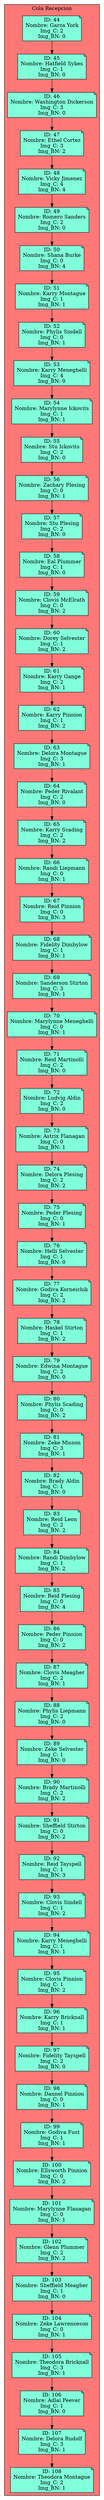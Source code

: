 digraph L {
node[shape=note fillcolor="#A181FF" style =filled]
subgraph cluster_p{
    label= " Cola Recepcion "
    bgcolor = "#FF7878"
Nodo1327536153[label="ID: 44
Nombre: Garza York
Img_C: 2
Img_BN: 0",fillcolor="#81FFDA"]
Nodo367746789[label="ID: 45
Nombre: Hatfield Sykes
Img_C: 1
Img_BN: 0",fillcolor="#81FFDA"]
Nodo558216562[label="ID: 46
Nombre: Washington Dickerson
Img_C: 3
Img_BN: 0",fillcolor="#81FFDA"]
Nodo961712517[label="ID: 47
Nombre: Ethel Cortez
Img_C: 3
Img_BN: 2",fillcolor="#81FFDA"]
Nodo1928931046[label="ID: 48
Nombre: Vicky Jimenez
Img_C: 4
Img_BN: 4",fillcolor="#81FFDA"]
Nodo1034568234[label="ID: 49
Nombre: Romero Sanders
Img_C: 2
Img_BN: 0",fillcolor="#81FFDA"]
Nodo835227336[label="ID: 50
Nombre: Shana Burke
Img_C: 0
Img_BN: 4",fillcolor="#81FFDA"]
Nodo105374791[label="ID: 51
Nombre: Karry Montague
Img_C: 1
Img_BN: 1",fillcolor="#81FFDA"]
Nodo745962066[label="ID: 52
Nombre: Phylis Sindell
Img_C: 0
Img_BN: 1",fillcolor="#81FFDA"]
Nodo1637290981[label="ID: 53
Nombre: Karry Meneghelli
Img_C: 4
Img_BN: 0",fillcolor="#81FFDA"]
Nodo607932305[label="ID: 54
Nombre: Marylynne Ickovits
Img_C: 1
Img_BN: 1",fillcolor="#81FFDA"]
Nodo49752459[label="ID: 55
Nombre: Stu Ickovits
Img_C: 2
Img_BN: 0",fillcolor="#81FFDA"]
Nodo1125736023[label="ID: 56
Nombre: Zachary Plesing
Img_C: 0
Img_BN: 1",fillcolor="#81FFDA"]
Nodo858952163[label="ID: 57
Nombre: Stu Plesing
Img_C: 2
Img_BN: 0",fillcolor="#81FFDA"]
Nodo1201484275[label="ID: 58
Nombre: Eal Plummer
Img_C: 1
Img_BN: 0",fillcolor="#81FFDA"]
Nodo944427387[label="ID: 59
Nombre: Clovis McElrath
Img_C: 0
Img_BN: 2",fillcolor="#81FFDA"]
Nodo1636182655[label="ID: 60
Nombre: Dorey Selvester
Img_C: 1
Img_BN: 2",fillcolor="#81FFDA"]
Nodo71399214[label="ID: 61
Nombre: Karry Gange
Img_C: 2
Img_BN: 1",fillcolor="#81FFDA"]
Nodo440737101[label="ID: 62
Nombre: Karry Pinnion
Img_C: 1
Img_BN: 2",fillcolor="#81FFDA"]
Nodo2141817446[label="ID: 63
Nombre: Delora Montague
Img_C: 3
Img_BN: 1",fillcolor="#81FFDA"]
Nodo854587510[label="ID: 64
Nombre: Peder Rivalant
Img_C: 2
Img_BN: 0",fillcolor="#81FFDA"]
Nodo148626113[label="ID: 65
Nombre: Karry Scading
Img_C: 2
Img_BN: 2",fillcolor="#81FFDA"]
Nodo22600334[label="ID: 66
Nombre: Randi Liepmann
Img_C: 0
Img_BN: 1",fillcolor="#81FFDA"]
Nodo112797691[label="ID: 67
Nombre: Reid Pinnion
Img_C: 0
Img_BN: 3",fillcolor="#81FFDA"]
Nodo1045997582[label="ID: 68
Nombre: Fidelity Dimbylow
Img_C: 1
Img_BN: 1",fillcolor="#81FFDA"]
Nodo1337335626[label="ID: 69
Nombre: Sanderson Stirton
Img_C: 3
Img_BN: 1",fillcolor="#81FFDA"]
Nodo692331943[label="ID: 70
Nombre: Marylynne Meneghelli
Img_C: 0
Img_BN: 1",fillcolor="#81FFDA"]
Nodo1484171695[label="ID: 71
Nombre: Reid Martinolli
Img_C: 2
Img_BN: 0",fillcolor="#81FFDA"]
Nodo2127036371[label="ID: 72
Nombre: Ludvig Aldin
Img_C: 2
Img_BN: 0",fillcolor="#81FFDA"]
Nodo1529060733[label="ID: 73
Nombre: Astrix Flanagan
Img_C: 0
Img_BN: 1",fillcolor="#81FFDA"]
Nodo572868060[label="ID: 74
Nombre: Delora Plesing
Img_C: 2
Img_BN: 2",fillcolor="#81FFDA"]
Nodo112049309[label="ID: 75
Nombre: Peder Plesing
Img_C: 0
Img_BN: 1",fillcolor="#81FFDA"]
Nodo1162918744[label="ID: 76
Nombre: Helli Selvester
Img_C: 1
Img_BN: 0",fillcolor="#81FFDA"]
Nodo1321530272[label="ID: 77
Nombre: Godiva Korneichik
Img_C: 2
Img_BN: 2",fillcolor="#81FFDA"]
Nodo708533063[label="ID: 78
Nombre: Haskel Stirton
Img_C: 1
Img_BN: 2",fillcolor="#81FFDA"]
Nodo1438030319[label="ID: 79
Nombre: Edwina Montague
Img_C: 2
Img_BN: 0",fillcolor="#81FFDA"]
Nodo902830499[label="ID: 80
Nombre: Phylis Scading
Img_C: 0
Img_BN: 2",fillcolor="#81FFDA"]
Nodo1164107853[label="ID: 81
Nombre: Zeke Misson
Img_C: 3
Img_BN: 1",fillcolor="#81FFDA"]
Nodo711327356[label="ID: 82
Nombre: Brady Aldin
Img_C: 1
Img_BN: 0",fillcolor="#81FFDA"]
Nodo68377659[label="ID: 83
Nombre: Reid Leon
Img_C: 2
Img_BN: 2",fillcolor="#81FFDA"]
Nodo1864230087[label="ID: 84
Nombre: Randi Dimbylow
Img_C: 1
Img_BN: 2",fillcolor="#81FFDA"]
Nodo129153987[label="ID: 85
Nombre: Reid Plesing
Img_C: 0
Img_BN: 4",fillcolor="#81FFDA"]
Nodo168907708[label="ID: 86
Nombre: Peder Pinnion
Img_C: 0
Img_BN: 2",fillcolor="#81FFDA"]
Nodo447718425[label="ID: 87
Nombre: Clovis Meagher
Img_C: 2
Img_BN: 1",fillcolor="#81FFDA"]
Nodo1208121709[label="ID: 88
Nombre: Phylis Liepmann
Img_C: 2
Img_BN: 0",fillcolor="#81FFDA"]
Nodo1365008457[label="ID: 89
Nombre: Zeke Selvester
Img_C: 1
Img_BN: 0",fillcolor="#81FFDA"]
Nodo758348212[label="ID: 90
Nombre: Brady Martinolli
Img_C: 2
Img_BN: 2",fillcolor="#81FFDA"]
Nodo922511709[label="ID: 91
Nombre: Sheffield Stirton
Img_C: 0
Img_BN: 2",fillcolor="#81FFDA"]
Nodo690686166[label="ID: 92
Nombre: Reid Tayspell
Img_C: 1
Img_BN: 3",fillcolor="#81FFDA"]
Nodo1430439149[label="ID: 93
Nombre: Clovis Sindell
Img_C: 1
Img_BN: 2",fillcolor="#81FFDA"]
Nodo275266973[label="ID: 94
Nombre: Karry Meneghelli
Img_C: 1
Img_BN: 1",fillcolor="#81FFDA"]
Nodo561959774[label="ID: 95
Nombre: Clovis Pinnion
Img_C: 1
Img_BN: 2",fillcolor="#81FFDA"]
Nodo2110756088[label="ID: 96
Nombre: Karry Bricknall
Img_C: 1
Img_BN: 1",fillcolor="#81FFDA"]
Nodo580871917[label="ID: 97
Nombre: Fidelity Tayspell
Img_C: 2
Img_BN: 0",fillcolor="#81FFDA"]
Nodo1293680848[label="ID: 98
Nombre: Dannel Pinnion
Img_C: 0
Img_BN: 1",fillcolor="#81FFDA"]
Nodo1261153343[label="ID: 99
Nombre: Godiva Fust
Img_C: 1
Img_BN: 1",fillcolor="#81FFDA"]
Nodo710708543[label="ID: 100
Nombre: Ellsworth Pinnion
Img_C: 0
Img_BN: 2",fillcolor="#81FFDA"]
Nodo1965237677[label="ID: 101
Nombre: Marylynne Flanagan
Img_C: 0
Img_BN: 1",fillcolor="#81FFDA"]
Nodo664792509[label="ID: 102
Nombre: Glenn Plummer
Img_C: 2
Img_BN: 2",fillcolor="#81FFDA"]
Nodo1709804316[label="ID: 103
Nombre: Sheffield Meagher
Img_C: 1
Img_BN: 0",fillcolor="#81FFDA"]
Nodo1630678941[label="ID: 104
Nombre: Zeke Lawrenceson
Img_C: 0
Img_BN: 1",fillcolor="#81FFDA"]
Nodo1101184763[label="ID: 105
Nombre: Theodora Bricknall
Img_C: 3
Img_BN: 1",fillcolor="#81FFDA"]
Nodo1816147548[label="ID: 106
Nombre: Adlai Peever
Img_C: 1
Img_BN: 0",fillcolor="#81FFDA"]
Nodo2079179914[label="ID: 107
Nombre: Delora Rudolf
Img_C: 3
Img_BN: 1",fillcolor="#81FFDA"]
Nodo402115881[label="ID: 108
Nombre: Theodora Montague
Img_C: 2
Img_BN: 1",fillcolor="#81FFDA"]
Nodo1327536153 -> Nodo367746789
Nodo367746789 -> Nodo558216562
Nodo558216562 -> Nodo961712517
Nodo961712517 -> Nodo1928931046
Nodo1928931046 -> Nodo1034568234
Nodo1034568234 -> Nodo835227336
Nodo835227336 -> Nodo105374791
Nodo105374791 -> Nodo745962066
Nodo745962066 -> Nodo1637290981
Nodo1637290981 -> Nodo607932305
Nodo607932305 -> Nodo49752459
Nodo49752459 -> Nodo1125736023
Nodo1125736023 -> Nodo858952163
Nodo858952163 -> Nodo1201484275
Nodo1201484275 -> Nodo944427387
Nodo944427387 -> Nodo1636182655
Nodo1636182655 -> Nodo71399214
Nodo71399214 -> Nodo440737101
Nodo440737101 -> Nodo2141817446
Nodo2141817446 -> Nodo854587510
Nodo854587510 -> Nodo148626113
Nodo148626113 -> Nodo22600334
Nodo22600334 -> Nodo112797691
Nodo112797691 -> Nodo1045997582
Nodo1045997582 -> Nodo1337335626
Nodo1337335626 -> Nodo692331943
Nodo692331943 -> Nodo1484171695
Nodo1484171695 -> Nodo2127036371
Nodo2127036371 -> Nodo1529060733
Nodo1529060733 -> Nodo572868060
Nodo572868060 -> Nodo112049309
Nodo112049309 -> Nodo1162918744
Nodo1162918744 -> Nodo1321530272
Nodo1321530272 -> Nodo708533063
Nodo708533063 -> Nodo1438030319
Nodo1438030319 -> Nodo902830499
Nodo902830499 -> Nodo1164107853
Nodo1164107853 -> Nodo711327356
Nodo711327356 -> Nodo68377659
Nodo68377659 -> Nodo1864230087
Nodo1864230087 -> Nodo129153987
Nodo129153987 -> Nodo168907708
Nodo168907708 -> Nodo447718425
Nodo447718425 -> Nodo1208121709
Nodo1208121709 -> Nodo1365008457
Nodo1365008457 -> Nodo758348212
Nodo758348212 -> Nodo922511709
Nodo922511709 -> Nodo690686166
Nodo690686166 -> Nodo1430439149
Nodo1430439149 -> Nodo275266973
Nodo275266973 -> Nodo561959774
Nodo561959774 -> Nodo2110756088
Nodo2110756088 -> Nodo580871917
Nodo580871917 -> Nodo1293680848
Nodo1293680848 -> Nodo1261153343
Nodo1261153343 -> Nodo710708543
Nodo710708543 -> Nodo1965237677
Nodo1965237677 -> Nodo664792509
Nodo664792509 -> Nodo1709804316
Nodo1709804316 -> Nodo1630678941
Nodo1630678941 -> Nodo1101184763
Nodo1101184763 -> Nodo1816147548
Nodo1816147548 -> Nodo2079179914
Nodo2079179914 -> Nodo402115881
}}